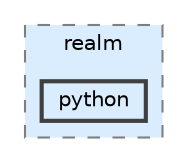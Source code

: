 digraph "/home/runner/work/realm/realm/realm-src/src/realm/python"
{
 // LATEX_PDF_SIZE
  bgcolor="transparent";
  edge [fontname=Helvetica,fontsize=10,labelfontname=Helvetica,labelfontsize=10];
  node [fontname=Helvetica,fontsize=10,shape=box,height=0.2,width=0.4];
  compound=true
  subgraph clusterdir_06cde62235d8b7ed0bac91e2b7ac07d2 {
    graph [ bgcolor="#daedff", pencolor="grey50", label="realm", fontname=Helvetica,fontsize=10 style="filled,dashed", URL="dir_06cde62235d8b7ed0bac91e2b7ac07d2.html",tooltip=""]
  dir_c373a7c224f66fc436c47bafbf972340 [label="python", fillcolor="#daedff", color="grey25", style="filled,bold", URL="dir_c373a7c224f66fc436c47bafbf972340.html",tooltip=""];
  }
}
